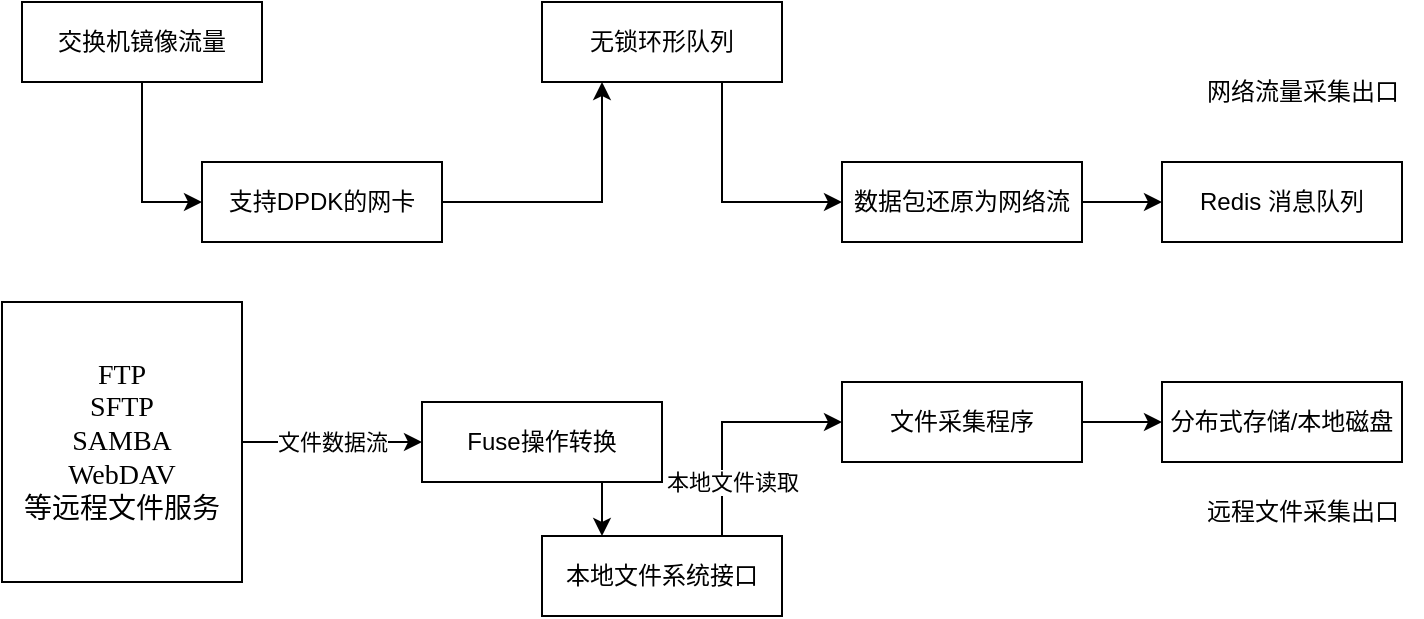 <mxfile version="21.7.5" type="github">
  <diagram name="第 1 页" id="SJoeqEY9U11E6IzgD9cu">
    <mxGraphModel dx="1434" dy="1774" grid="1" gridSize="10" guides="1" tooltips="1" connect="1" arrows="1" fold="1" page="1" pageScale="1" pageWidth="1169" pageHeight="827" math="0" shadow="0">
      <root>
        <mxCell id="0" />
        <mxCell id="1" parent="0" />
        <mxCell id="m0xNd0HV5kPVLvJwR-Vi-5" value="分布式存储/本地磁盘" style="rounded=0;whiteSpace=wrap;html=1;" vertex="1" parent="1">
          <mxGeometry x="600" y="-490" width="120" height="40" as="geometry" />
        </mxCell>
        <mxCell id="m0xNd0HV5kPVLvJwR-Vi-47" value="" style="edgeStyle=orthogonalEdgeStyle;rounded=0;orthogonalLoop=1;jettySize=auto;html=1;" edge="1" parent="1" source="m0xNd0HV5kPVLvJwR-Vi-8" target="m0xNd0HV5kPVLvJwR-Vi-5">
          <mxGeometry relative="1" as="geometry" />
        </mxCell>
        <mxCell id="m0xNd0HV5kPVLvJwR-Vi-8" value="文件采集程序" style="rounded=0;whiteSpace=wrap;html=1;" vertex="1" parent="1">
          <mxGeometry x="440" y="-490" width="120" height="40" as="geometry" />
        </mxCell>
        <mxCell id="m0xNd0HV5kPVLvJwR-Vi-42" style="edgeStyle=orthogonalEdgeStyle;rounded=0;orthogonalLoop=1;jettySize=auto;html=1;exitX=0.75;exitY=0;exitDx=0;exitDy=0;entryX=0;entryY=0.5;entryDx=0;entryDy=0;" edge="1" parent="1" source="m0xNd0HV5kPVLvJwR-Vi-9" target="m0xNd0HV5kPVLvJwR-Vi-8">
          <mxGeometry relative="1" as="geometry" />
        </mxCell>
        <mxCell id="m0xNd0HV5kPVLvJwR-Vi-43" value="本地文件读取" style="edgeLabel;html=1;align=center;verticalAlign=middle;resizable=0;points=[];" vertex="1" connectable="0" parent="m0xNd0HV5kPVLvJwR-Vi-42">
          <mxGeometry x="0.231" y="2" relative="1" as="geometry">
            <mxPoint x="-10" y="32" as="offset" />
          </mxGeometry>
        </mxCell>
        <mxCell id="m0xNd0HV5kPVLvJwR-Vi-9" value="本地文件系统接口" style="rounded=0;whiteSpace=wrap;html=1;" vertex="1" parent="1">
          <mxGeometry x="290" y="-413" width="120" height="40" as="geometry" />
        </mxCell>
        <mxCell id="m0xNd0HV5kPVLvJwR-Vi-45" style="edgeStyle=orthogonalEdgeStyle;rounded=0;orthogonalLoop=1;jettySize=auto;html=1;exitX=0.75;exitY=1;exitDx=0;exitDy=0;entryX=0.25;entryY=0;entryDx=0;entryDy=0;" edge="1" parent="1" source="m0xNd0HV5kPVLvJwR-Vi-10" target="m0xNd0HV5kPVLvJwR-Vi-9">
          <mxGeometry relative="1" as="geometry" />
        </mxCell>
        <mxCell id="m0xNd0HV5kPVLvJwR-Vi-10" value="Fuse操作转换" style="rounded=0;whiteSpace=wrap;html=1;" vertex="1" parent="1">
          <mxGeometry x="230" y="-480" width="120" height="40" as="geometry" />
        </mxCell>
        <mxCell id="m0xNd0HV5kPVLvJwR-Vi-39" style="edgeStyle=orthogonalEdgeStyle;rounded=0;orthogonalLoop=1;jettySize=auto;html=1;exitX=1;exitY=0.5;exitDx=0;exitDy=0;entryX=0;entryY=0.5;entryDx=0;entryDy=0;" edge="1" parent="1" source="m0xNd0HV5kPVLvJwR-Vi-11" target="m0xNd0HV5kPVLvJwR-Vi-10">
          <mxGeometry relative="1" as="geometry" />
        </mxCell>
        <mxCell id="m0xNd0HV5kPVLvJwR-Vi-40" value="文件数据流" style="edgeLabel;html=1;align=center;verticalAlign=middle;resizable=0;points=[];" vertex="1" connectable="0" parent="m0xNd0HV5kPVLvJwR-Vi-39">
          <mxGeometry x="0.067" y="3" relative="1" as="geometry">
            <mxPoint x="-3" y="3" as="offset" />
          </mxGeometry>
        </mxCell>
        <mxCell id="m0xNd0HV5kPVLvJwR-Vi-11" value="&lt;p style=&quot;margin: 0pt 0pt 0.0pt; font-family: Calibri; font-size: 10.5pt;&quot; class=&quot;MsoNormal&quot;&gt;&lt;font face=&quot;Calibri&quot;&gt;FTP&lt;/font&gt;&lt;/p&gt;&lt;p style=&quot;margin: 0pt 0pt 0.0pt; font-family: Calibri; font-size: 10.5pt;&quot; class=&quot;MsoNormal&quot;&gt;&lt;span style=&quot;font-family: 宋体; font-size: 10.5pt;&quot;&gt;&lt;font face=&quot;Calibri&quot;&gt;SFTP&lt;/font&gt;&lt;/span&gt;&lt;/p&gt;&lt;p style=&quot;margin: 0pt 0pt 0.0pt; font-family: Calibri; font-size: 10.5pt;&quot; class=&quot;MsoNormal&quot;&gt;&lt;span style=&quot;font-family: 宋体; font-size: 10.5pt;&quot;&gt;&lt;font face=&quot;Calibri&quot;&gt;SAMBA&lt;/font&gt;&lt;/span&gt;&lt;/p&gt;&lt;p style=&quot;margin: 0pt 0pt 0.0pt; font-family: Calibri; font-size: 10.5pt;&quot; class=&quot;MsoNormal&quot;&gt;&lt;span style=&quot;font-family: 宋体; font-size: 10.5pt;&quot;&gt;&lt;font face=&quot;Calibri&quot;&gt;We&lt;/font&gt;&lt;/span&gt;&lt;span style=&quot;font-family: 宋体; font-size: 10.5pt;&quot;&gt;&lt;font face=&quot;Calibri&quot;&gt;bDAV&lt;/font&gt;&lt;/span&gt;&lt;/p&gt;&lt;p style=&quot;margin: 0pt 0pt 0.0pt; font-family: Calibri; font-size: 10.5pt;&quot; class=&quot;MsoNormal&quot;&gt;等远程文件服务&lt;/p&gt;" style="rounded=0;whiteSpace=wrap;html=1;align=center;" vertex="1" parent="1">
          <mxGeometry x="20" y="-530" width="120" height="140" as="geometry" />
        </mxCell>
        <mxCell id="m0xNd0HV5kPVLvJwR-Vi-12" value="Redis 消息队列" style="rounded=0;whiteSpace=wrap;html=1;" vertex="1" parent="1">
          <mxGeometry x="600" y="-600" width="120" height="40" as="geometry" />
        </mxCell>
        <mxCell id="m0xNd0HV5kPVLvJwR-Vi-48" style="edgeStyle=orthogonalEdgeStyle;rounded=0;orthogonalLoop=1;jettySize=auto;html=1;exitX=1;exitY=0.5;exitDx=0;exitDy=0;" edge="1" parent="1" source="m0xNd0HV5kPVLvJwR-Vi-13" target="m0xNd0HV5kPVLvJwR-Vi-12">
          <mxGeometry relative="1" as="geometry" />
        </mxCell>
        <mxCell id="m0xNd0HV5kPVLvJwR-Vi-13" value="数据包还原为网络流" style="rounded=0;whiteSpace=wrap;html=1;" vertex="1" parent="1">
          <mxGeometry x="440" y="-600" width="120" height="40" as="geometry" />
        </mxCell>
        <mxCell id="m0xNd0HV5kPVLvJwR-Vi-30" style="edgeStyle=orthogonalEdgeStyle;rounded=0;orthogonalLoop=1;jettySize=auto;html=1;exitX=0.75;exitY=1;exitDx=0;exitDy=0;entryX=0;entryY=0.5;entryDx=0;entryDy=0;" edge="1" parent="1" source="m0xNd0HV5kPVLvJwR-Vi-14" target="m0xNd0HV5kPVLvJwR-Vi-13">
          <mxGeometry relative="1" as="geometry" />
        </mxCell>
        <mxCell id="m0xNd0HV5kPVLvJwR-Vi-14" value="无锁环形队列" style="rounded=0;whiteSpace=wrap;html=1;" vertex="1" parent="1">
          <mxGeometry x="290" y="-680" width="120" height="40" as="geometry" />
        </mxCell>
        <mxCell id="m0xNd0HV5kPVLvJwR-Vi-29" style="edgeStyle=orthogonalEdgeStyle;rounded=0;orthogonalLoop=1;jettySize=auto;html=1;exitX=1;exitY=0.5;exitDx=0;exitDy=0;entryX=0.25;entryY=1;entryDx=0;entryDy=0;" edge="1" parent="1" source="m0xNd0HV5kPVLvJwR-Vi-15" target="m0xNd0HV5kPVLvJwR-Vi-14">
          <mxGeometry relative="1" as="geometry" />
        </mxCell>
        <mxCell id="m0xNd0HV5kPVLvJwR-Vi-15" value="支持DPDK的网卡" style="rounded=0;whiteSpace=wrap;html=1;" vertex="1" parent="1">
          <mxGeometry x="120" y="-600" width="120" height="40" as="geometry" />
        </mxCell>
        <mxCell id="m0xNd0HV5kPVLvJwR-Vi-28" style="edgeStyle=orthogonalEdgeStyle;rounded=0;orthogonalLoop=1;jettySize=auto;html=1;exitX=0.5;exitY=1;exitDx=0;exitDy=0;entryX=0;entryY=0.5;entryDx=0;entryDy=0;" edge="1" parent="1" source="m0xNd0HV5kPVLvJwR-Vi-16" target="m0xNd0HV5kPVLvJwR-Vi-15">
          <mxGeometry relative="1" as="geometry" />
        </mxCell>
        <mxCell id="m0xNd0HV5kPVLvJwR-Vi-16" value="交换机镜像流量" style="rounded=0;whiteSpace=wrap;html=1;" vertex="1" parent="1">
          <mxGeometry x="30" y="-680" width="120" height="40" as="geometry" />
        </mxCell>
        <mxCell id="m0xNd0HV5kPVLvJwR-Vi-49" value="网络流量采集出口" style="text;html=1;align=center;verticalAlign=middle;resizable=0;points=[];autosize=1;strokeColor=none;fillColor=none;" vertex="1" parent="1">
          <mxGeometry x="610" y="-650" width="120" height="30" as="geometry" />
        </mxCell>
        <mxCell id="m0xNd0HV5kPVLvJwR-Vi-50" value="远程文件采集出口" style="text;html=1;align=center;verticalAlign=middle;resizable=0;points=[];autosize=1;strokeColor=none;fillColor=none;" vertex="1" parent="1">
          <mxGeometry x="610" y="-440" width="120" height="30" as="geometry" />
        </mxCell>
      </root>
    </mxGraphModel>
  </diagram>
</mxfile>
